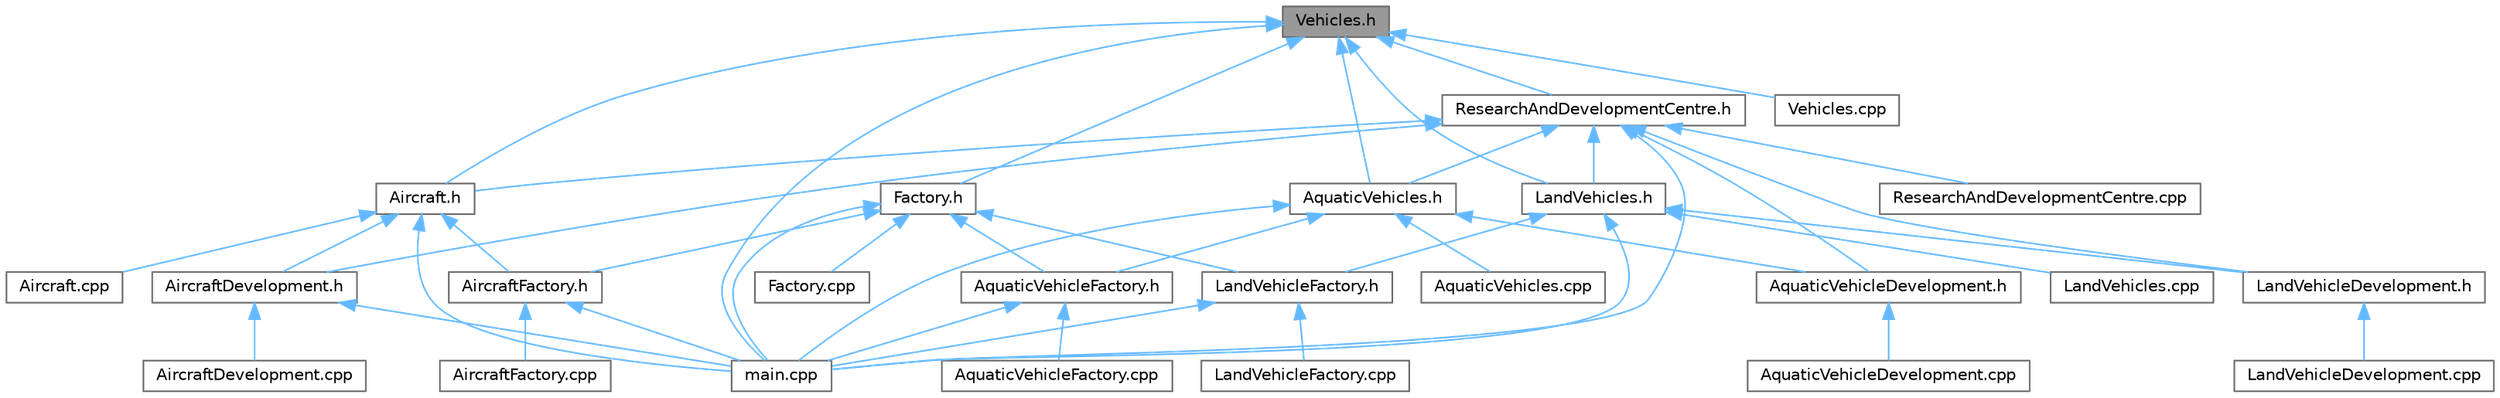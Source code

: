 digraph "Vehicles.h"
{
 // LATEX_PDF_SIZE
  bgcolor="transparent";
  edge [fontname=Helvetica,fontsize=10,labelfontname=Helvetica,labelfontsize=10];
  node [fontname=Helvetica,fontsize=10,shape=box,height=0.2,width=0.4];
  Node1 [label="Vehicles.h",height=0.2,width=0.4,color="gray40", fillcolor="grey60", style="filled", fontcolor="black",tooltip=" "];
  Node1 -> Node2 [dir="back",color="steelblue1",style="solid"];
  Node2 [label="Aircraft.h",height=0.2,width=0.4,color="grey40", fillcolor="white", style="filled",URL="$_aircraft_8h.html",tooltip=" "];
  Node2 -> Node3 [dir="back",color="steelblue1",style="solid"];
  Node3 [label="Aircraft.cpp",height=0.2,width=0.4,color="grey40", fillcolor="white", style="filled",URL="$_aircraft_8cpp.html",tooltip=" "];
  Node2 -> Node4 [dir="back",color="steelblue1",style="solid"];
  Node4 [label="AircraftDevelopment.h",height=0.2,width=0.4,color="grey40", fillcolor="white", style="filled",URL="$_aircraft_development_8h.html",tooltip=" "];
  Node4 -> Node5 [dir="back",color="steelblue1",style="solid"];
  Node5 [label="AircraftDevelopment.cpp",height=0.2,width=0.4,color="grey40", fillcolor="white", style="filled",URL="$_aircraft_development_8cpp.html",tooltip=" "];
  Node4 -> Node6 [dir="back",color="steelblue1",style="solid"];
  Node6 [label="main.cpp",height=0.2,width=0.4,color="grey40", fillcolor="white", style="filled",URL="$main_8cpp.html",tooltip=" "];
  Node2 -> Node7 [dir="back",color="steelblue1",style="solid"];
  Node7 [label="AircraftFactory.h",height=0.2,width=0.4,color="grey40", fillcolor="white", style="filled",URL="$_aircraft_factory_8h.html",tooltip=" "];
  Node7 -> Node8 [dir="back",color="steelblue1",style="solid"];
  Node8 [label="AircraftFactory.cpp",height=0.2,width=0.4,color="grey40", fillcolor="white", style="filled",URL="$_aircraft_factory_8cpp.html",tooltip=" "];
  Node7 -> Node6 [dir="back",color="steelblue1",style="solid"];
  Node2 -> Node6 [dir="back",color="steelblue1",style="solid"];
  Node1 -> Node9 [dir="back",color="steelblue1",style="solid"];
  Node9 [label="AquaticVehicles.h",height=0.2,width=0.4,color="grey40", fillcolor="white", style="filled",URL="$_aquatic_vehicles_8h.html",tooltip=" "];
  Node9 -> Node10 [dir="back",color="steelblue1",style="solid"];
  Node10 [label="AquaticVehicleDevelopment.h",height=0.2,width=0.4,color="grey40", fillcolor="white", style="filled",URL="$_aquatic_vehicle_development_8h.html",tooltip=" "];
  Node10 -> Node11 [dir="back",color="steelblue1",style="solid"];
  Node11 [label="AquaticVehicleDevelopment.cpp",height=0.2,width=0.4,color="grey40", fillcolor="white", style="filled",URL="$_aquatic_vehicle_development_8cpp.html",tooltip=" "];
  Node9 -> Node12 [dir="back",color="steelblue1",style="solid"];
  Node12 [label="AquaticVehicleFactory.h",height=0.2,width=0.4,color="grey40", fillcolor="white", style="filled",URL="$_aquatic_vehicle_factory_8h.html",tooltip=" "];
  Node12 -> Node13 [dir="back",color="steelblue1",style="solid"];
  Node13 [label="AquaticVehicleFactory.cpp",height=0.2,width=0.4,color="grey40", fillcolor="white", style="filled",URL="$_aquatic_vehicle_factory_8cpp.html",tooltip=" "];
  Node12 -> Node6 [dir="back",color="steelblue1",style="solid"];
  Node9 -> Node14 [dir="back",color="steelblue1",style="solid"];
  Node14 [label="AquaticVehicles.cpp",height=0.2,width=0.4,color="grey40", fillcolor="white", style="filled",URL="$_aquatic_vehicles_8cpp.html",tooltip=" "];
  Node9 -> Node6 [dir="back",color="steelblue1",style="solid"];
  Node1 -> Node15 [dir="back",color="steelblue1",style="solid"];
  Node15 [label="Factory.h",height=0.2,width=0.4,color="grey40", fillcolor="white", style="filled",URL="$_factory_8h.html",tooltip=" "];
  Node15 -> Node7 [dir="back",color="steelblue1",style="solid"];
  Node15 -> Node12 [dir="back",color="steelblue1",style="solid"];
  Node15 -> Node16 [dir="back",color="steelblue1",style="solid"];
  Node16 [label="Factory.cpp",height=0.2,width=0.4,color="grey40", fillcolor="white", style="filled",URL="$_factory_8cpp.html",tooltip=" "];
  Node15 -> Node17 [dir="back",color="steelblue1",style="solid"];
  Node17 [label="LandVehicleFactory.h",height=0.2,width=0.4,color="grey40", fillcolor="white", style="filled",URL="$_land_vehicle_factory_8h.html",tooltip=" "];
  Node17 -> Node18 [dir="back",color="steelblue1",style="solid"];
  Node18 [label="LandVehicleFactory.cpp",height=0.2,width=0.4,color="grey40", fillcolor="white", style="filled",URL="$_land_vehicle_factory_8cpp.html",tooltip=" "];
  Node17 -> Node6 [dir="back",color="steelblue1",style="solid"];
  Node15 -> Node6 [dir="back",color="steelblue1",style="solid"];
  Node1 -> Node19 [dir="back",color="steelblue1",style="solid"];
  Node19 [label="LandVehicles.h",height=0.2,width=0.4,color="grey40", fillcolor="white", style="filled",URL="$_land_vehicles_8h.html",tooltip=" "];
  Node19 -> Node20 [dir="back",color="steelblue1",style="solid"];
  Node20 [label="LandVehicleDevelopment.h",height=0.2,width=0.4,color="grey40", fillcolor="white", style="filled",URL="$_land_vehicle_development_8h.html",tooltip=" "];
  Node20 -> Node21 [dir="back",color="steelblue1",style="solid"];
  Node21 [label="LandVehicleDevelopment.cpp",height=0.2,width=0.4,color="grey40", fillcolor="white", style="filled",URL="$_land_vehicle_development_8cpp.html",tooltip=" "];
  Node19 -> Node17 [dir="back",color="steelblue1",style="solid"];
  Node19 -> Node22 [dir="back",color="steelblue1",style="solid"];
  Node22 [label="LandVehicles.cpp",height=0.2,width=0.4,color="grey40", fillcolor="white", style="filled",URL="$_land_vehicles_8cpp.html",tooltip=" "];
  Node19 -> Node6 [dir="back",color="steelblue1",style="solid"];
  Node1 -> Node23 [dir="back",color="steelblue1",style="solid"];
  Node23 [label="ResearchAndDevelopmentCentre.h",height=0.2,width=0.4,color="grey40", fillcolor="white", style="filled",URL="$_research_and_development_centre_8h.html",tooltip=" "];
  Node23 -> Node2 [dir="back",color="steelblue1",style="solid"];
  Node23 -> Node4 [dir="back",color="steelblue1",style="solid"];
  Node23 -> Node10 [dir="back",color="steelblue1",style="solid"];
  Node23 -> Node9 [dir="back",color="steelblue1",style="solid"];
  Node23 -> Node20 [dir="back",color="steelblue1",style="solid"];
  Node23 -> Node19 [dir="back",color="steelblue1",style="solid"];
  Node23 -> Node24 [dir="back",color="steelblue1",style="solid"];
  Node24 [label="ResearchAndDevelopmentCentre.cpp",height=0.2,width=0.4,color="grey40", fillcolor="white", style="filled",URL="$_research_and_development_centre_8cpp.html",tooltip=" "];
  Node23 -> Node6 [dir="back",color="steelblue1",style="solid"];
  Node1 -> Node25 [dir="back",color="steelblue1",style="solid"];
  Node25 [label="Vehicles.cpp",height=0.2,width=0.4,color="grey40", fillcolor="white", style="filled",URL="$_vehicles_8cpp.html",tooltip=" "];
  Node1 -> Node6 [dir="back",color="steelblue1",style="solid"];
}
